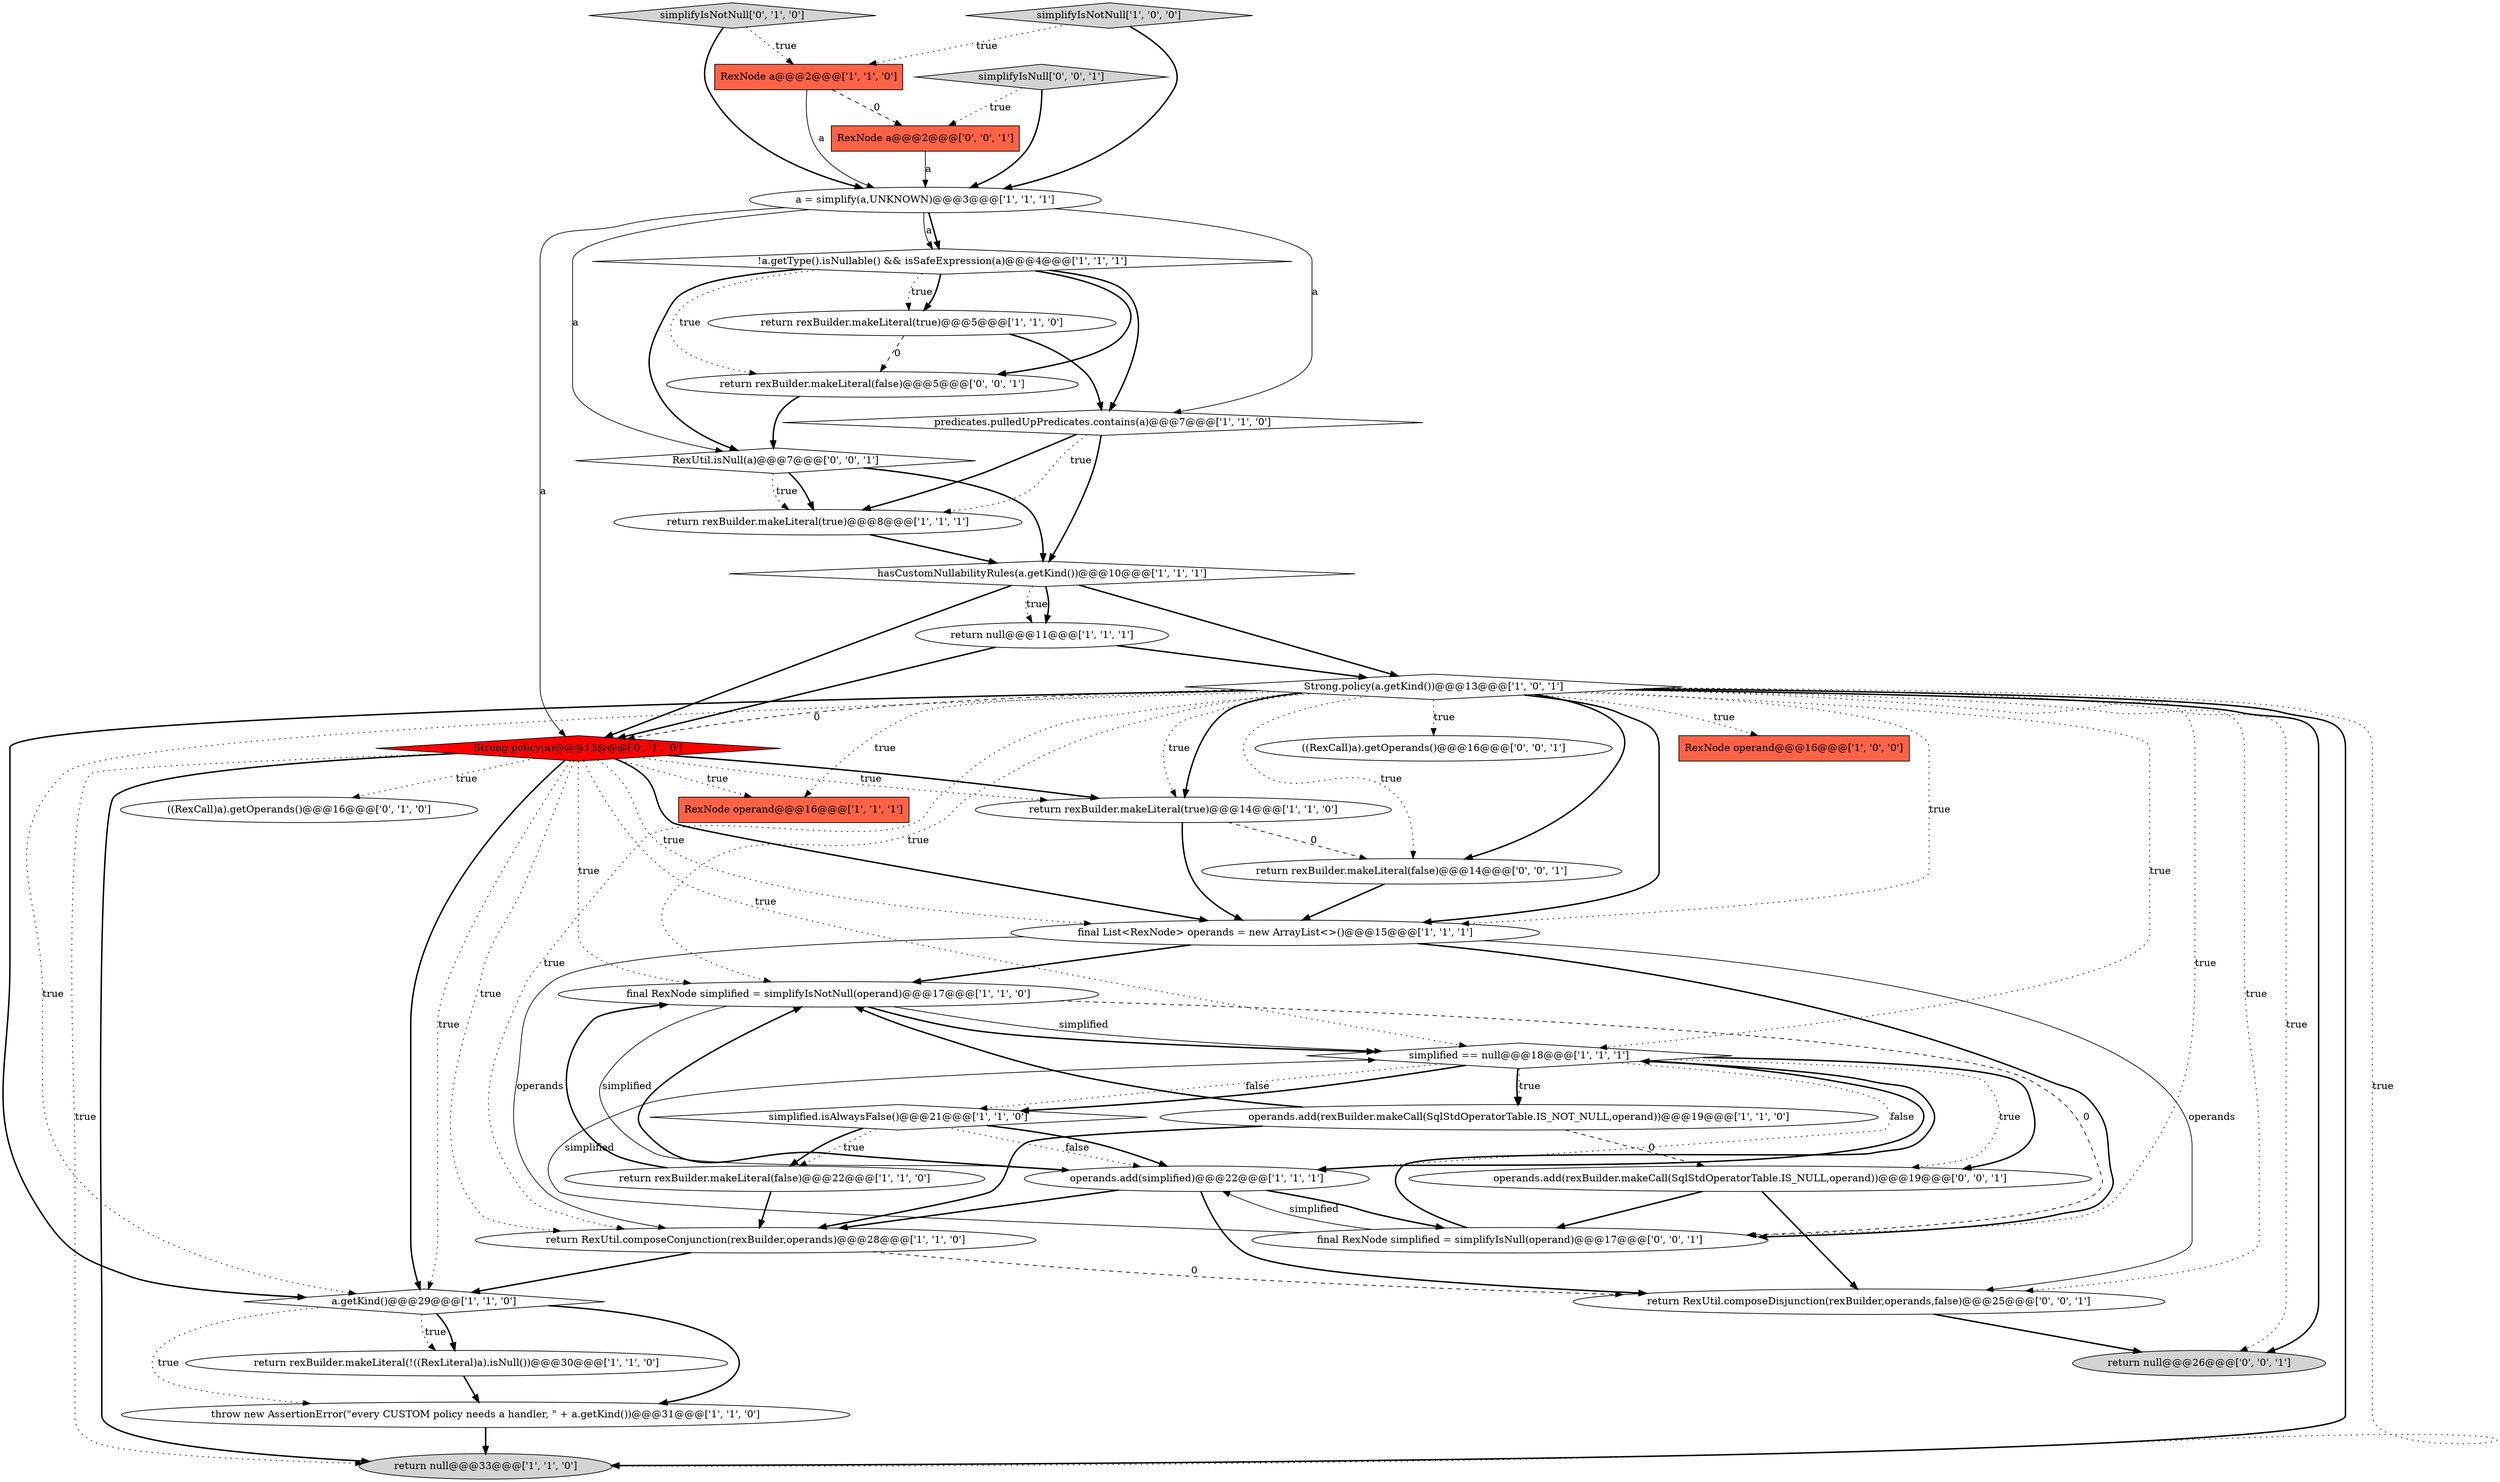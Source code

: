 digraph {
15 [style = filled, label = "RexNode a@@@2@@@['1', '1', '0']", fillcolor = tomato, shape = box image = "AAA0AAABBB1BBB"];
13 [style = filled, label = "return rexBuilder.makeLiteral(true)@@@14@@@['1', '1', '0']", fillcolor = white, shape = ellipse image = "AAA0AAABBB1BBB"];
26 [style = filled, label = "simplifyIsNotNull['0', '1', '0']", fillcolor = lightgray, shape = diamond image = "AAA0AAABBB2BBB"];
16 [style = filled, label = "return RexUtil.composeConjunction(rexBuilder,operands)@@@28@@@['1', '1', '0']", fillcolor = white, shape = ellipse image = "AAA0AAABBB1BBB"];
35 [style = filled, label = "RexUtil.isNull(a)@@@7@@@['0', '0', '1']", fillcolor = white, shape = diamond image = "AAA0AAABBB3BBB"];
37 [style = filled, label = "return RexUtil.composeDisjunction(rexBuilder,operands,false)@@@25@@@['0', '0', '1']", fillcolor = white, shape = ellipse image = "AAA0AAABBB3BBB"];
11 [style = filled, label = "throw new AssertionError(\"every CUSTOM policy needs a handler, \" + a.getKind())@@@31@@@['1', '1', '0']", fillcolor = white, shape = ellipse image = "AAA0AAABBB1BBB"];
31 [style = filled, label = "((RexCall)a).getOperands()@@@16@@@['0', '0', '1']", fillcolor = white, shape = ellipse image = "AAA0AAABBB3BBB"];
20 [style = filled, label = "final RexNode simplified = simplifyIsNotNull(operand)@@@17@@@['1', '1', '0']", fillcolor = white, shape = ellipse image = "AAA0AAABBB1BBB"];
5 [style = filled, label = "simplified == null@@@18@@@['1', '1', '1']", fillcolor = white, shape = diamond image = "AAA0AAABBB1BBB"];
30 [style = filled, label = "RexNode a@@@2@@@['0', '0', '1']", fillcolor = tomato, shape = box image = "AAA0AAABBB3BBB"];
19 [style = filled, label = "RexNode operand@@@16@@@['1', '1', '1']", fillcolor = tomato, shape = box image = "AAA0AAABBB1BBB"];
2 [style = filled, label = "RexNode operand@@@16@@@['1', '0', '0']", fillcolor = tomato, shape = box image = "AAA0AAABBB1BBB"];
9 [style = filled, label = "predicates.pulledUpPredicates.contains(a)@@@7@@@['1', '1', '0']", fillcolor = white, shape = diamond image = "AAA0AAABBB1BBB"];
36 [style = filled, label = "final RexNode simplified = simplifyIsNull(operand)@@@17@@@['0', '0', '1']", fillcolor = white, shape = ellipse image = "AAA0AAABBB3BBB"];
8 [style = filled, label = "return rexBuilder.makeLiteral(true)@@@5@@@['1', '1', '0']", fillcolor = white, shape = ellipse image = "AAA0AAABBB1BBB"];
29 [style = filled, label = "simplifyIsNull['0', '0', '1']", fillcolor = lightgray, shape = diamond image = "AAA0AAABBB3BBB"];
25 [style = filled, label = "((RexCall)a).getOperands()@@@16@@@['0', '1', '0']", fillcolor = white, shape = ellipse image = "AAA0AAABBB2BBB"];
22 [style = filled, label = "a.getKind()@@@29@@@['1', '1', '0']", fillcolor = white, shape = diamond image = "AAA0AAABBB1BBB"];
21 [style = filled, label = "!a.getType().isNullable() && isSafeExpression(a)@@@4@@@['1', '1', '1']", fillcolor = white, shape = diamond image = "AAA0AAABBB1BBB"];
27 [style = filled, label = "Strong.policy(a)@@@13@@@['0', '1', '0']", fillcolor = red, shape = diamond image = "AAA1AAABBB2BBB"];
34 [style = filled, label = "return rexBuilder.makeLiteral(false)@@@14@@@['0', '0', '1']", fillcolor = white, shape = ellipse image = "AAA0AAABBB3BBB"];
6 [style = filled, label = "a = simplify(a,UNKNOWN)@@@3@@@['1', '1', '1']", fillcolor = white, shape = ellipse image = "AAA0AAABBB1BBB"];
3 [style = filled, label = "return rexBuilder.makeLiteral(true)@@@8@@@['1', '1', '1']", fillcolor = white, shape = ellipse image = "AAA0AAABBB1BBB"];
18 [style = filled, label = "return rexBuilder.makeLiteral(false)@@@22@@@['1', '1', '0']", fillcolor = white, shape = ellipse image = "AAA0AAABBB1BBB"];
7 [style = filled, label = "simplifyIsNotNull['1', '0', '0']", fillcolor = lightgray, shape = diamond image = "AAA0AAABBB1BBB"];
32 [style = filled, label = "return rexBuilder.makeLiteral(false)@@@5@@@['0', '0', '1']", fillcolor = white, shape = ellipse image = "AAA0AAABBB3BBB"];
1 [style = filled, label = "operands.add(simplified)@@@22@@@['1', '1', '1']", fillcolor = white, shape = ellipse image = "AAA0AAABBB1BBB"];
33 [style = filled, label = "return null@@@26@@@['0', '0', '1']", fillcolor = lightgray, shape = ellipse image = "AAA0AAABBB3BBB"];
10 [style = filled, label = "final List<RexNode> operands = new ArrayList<>()@@@15@@@['1', '1', '1']", fillcolor = white, shape = ellipse image = "AAA0AAABBB1BBB"];
12 [style = filled, label = "Strong.policy(a.getKind())@@@13@@@['1', '0', '1']", fillcolor = white, shape = diamond image = "AAA0AAABBB1BBB"];
4 [style = filled, label = "hasCustomNullabilityRules(a.getKind())@@@10@@@['1', '1', '1']", fillcolor = white, shape = diamond image = "AAA0AAABBB1BBB"];
14 [style = filled, label = "return rexBuilder.makeLiteral(!((RexLiteral)a).isNull())@@@30@@@['1', '1', '0']", fillcolor = white, shape = ellipse image = "AAA0AAABBB1BBB"];
17 [style = filled, label = "operands.add(rexBuilder.makeCall(SqlStdOperatorTable.IS_NOT_NULL,operand))@@@19@@@['1', '1', '0']", fillcolor = white, shape = ellipse image = "AAA0AAABBB1BBB"];
24 [style = filled, label = "return null@@@33@@@['1', '1', '0']", fillcolor = lightgray, shape = ellipse image = "AAA0AAABBB1BBB"];
28 [style = filled, label = "operands.add(rexBuilder.makeCall(SqlStdOperatorTable.IS_NULL,operand))@@@19@@@['0', '0', '1']", fillcolor = white, shape = ellipse image = "AAA0AAABBB3BBB"];
23 [style = filled, label = "simplified.isAlwaysFalse()@@@21@@@['1', '1', '0']", fillcolor = white, shape = diamond image = "AAA0AAABBB1BBB"];
0 [style = filled, label = "return null@@@11@@@['1', '1', '1']", fillcolor = white, shape = ellipse image = "AAA0AAABBB1BBB"];
27->13 [style = bold, label=""];
10->37 [style = solid, label="operands"];
32->35 [style = bold, label=""];
21->8 [style = dotted, label="true"];
21->8 [style = bold, label=""];
8->32 [style = dashed, label="0"];
1->20 [style = bold, label=""];
5->28 [style = bold, label=""];
3->4 [style = bold, label=""];
27->19 [style = dotted, label="true"];
22->14 [style = dotted, label="true"];
17->28 [style = dashed, label="0"];
29->6 [style = bold, label=""];
5->23 [style = dotted, label="false"];
12->10 [style = bold, label=""];
6->27 [style = solid, label="a"];
12->20 [style = dotted, label="true"];
23->18 [style = dotted, label="true"];
36->1 [style = solid, label="simplified"];
21->35 [style = bold, label=""];
37->33 [style = bold, label=""];
10->16 [style = solid, label="operands"];
14->11 [style = bold, label=""];
12->22 [style = bold, label=""];
12->33 [style = dotted, label="true"];
17->16 [style = bold, label=""];
12->34 [style = dotted, label="true"];
17->20 [style = bold, label=""];
28->37 [style = bold, label=""];
12->31 [style = dotted, label="true"];
28->36 [style = bold, label=""];
27->22 [style = dotted, label="true"];
27->25 [style = dotted, label="true"];
16->37 [style = dashed, label="0"];
5->23 [style = bold, label=""];
4->0 [style = dotted, label="true"];
12->2 [style = dotted, label="true"];
15->30 [style = dashed, label="0"];
21->32 [style = dotted, label="true"];
27->24 [style = dotted, label="true"];
26->6 [style = bold, label=""];
5->17 [style = bold, label=""];
27->22 [style = bold, label=""];
5->1 [style = dotted, label="false"];
4->0 [style = bold, label=""];
6->21 [style = solid, label="a"];
5->1 [style = bold, label=""];
18->20 [style = bold, label=""];
12->22 [style = dotted, label="true"];
21->9 [style = bold, label=""];
12->10 [style = dotted, label="true"];
12->19 [style = dotted, label="true"];
1->16 [style = bold, label=""];
27->20 [style = dotted, label="true"];
6->9 [style = solid, label="a"];
7->6 [style = bold, label=""];
12->27 [style = dashed, label="0"];
12->33 [style = bold, label=""];
22->14 [style = bold, label=""];
22->11 [style = bold, label=""];
9->3 [style = dotted, label="true"];
12->37 [style = dotted, label="true"];
13->10 [style = bold, label=""];
35->3 [style = bold, label=""];
20->5 [style = solid, label="simplified"];
6->21 [style = bold, label=""];
0->12 [style = bold, label=""];
12->36 [style = dotted, label="true"];
20->1 [style = solid, label="simplified"];
23->1 [style = dotted, label="false"];
27->13 [style = dotted, label="true"];
12->24 [style = bold, label=""];
11->24 [style = bold, label=""];
7->15 [style = dotted, label="true"];
12->13 [style = bold, label=""];
12->13 [style = dotted, label="true"];
36->5 [style = solid, label="simplified"];
27->10 [style = bold, label=""];
12->24 [style = dotted, label="true"];
26->15 [style = dotted, label="true"];
4->12 [style = bold, label=""];
9->3 [style = bold, label=""];
27->24 [style = bold, label=""];
36->5 [style = bold, label=""];
15->6 [style = solid, label="a"];
13->34 [style = dashed, label="0"];
5->28 [style = dotted, label="true"];
23->18 [style = bold, label=""];
1->37 [style = bold, label=""];
18->16 [style = bold, label=""];
5->17 [style = dotted, label="true"];
27->16 [style = dotted, label="true"];
27->5 [style = dotted, label="true"];
10->20 [style = bold, label=""];
0->27 [style = bold, label=""];
9->4 [style = bold, label=""];
35->3 [style = dotted, label="true"];
27->10 [style = dotted, label="true"];
22->11 [style = dotted, label="true"];
12->34 [style = bold, label=""];
16->22 [style = bold, label=""];
34->10 [style = bold, label=""];
1->36 [style = bold, label=""];
35->4 [style = bold, label=""];
10->36 [style = bold, label=""];
20->5 [style = bold, label=""];
12->16 [style = dotted, label="true"];
20->36 [style = dashed, label="0"];
12->5 [style = dotted, label="true"];
30->6 [style = solid, label="a"];
4->27 [style = bold, label=""];
21->32 [style = bold, label=""];
8->9 [style = bold, label=""];
29->30 [style = dotted, label="true"];
23->1 [style = bold, label=""];
6->35 [style = solid, label="a"];
}
